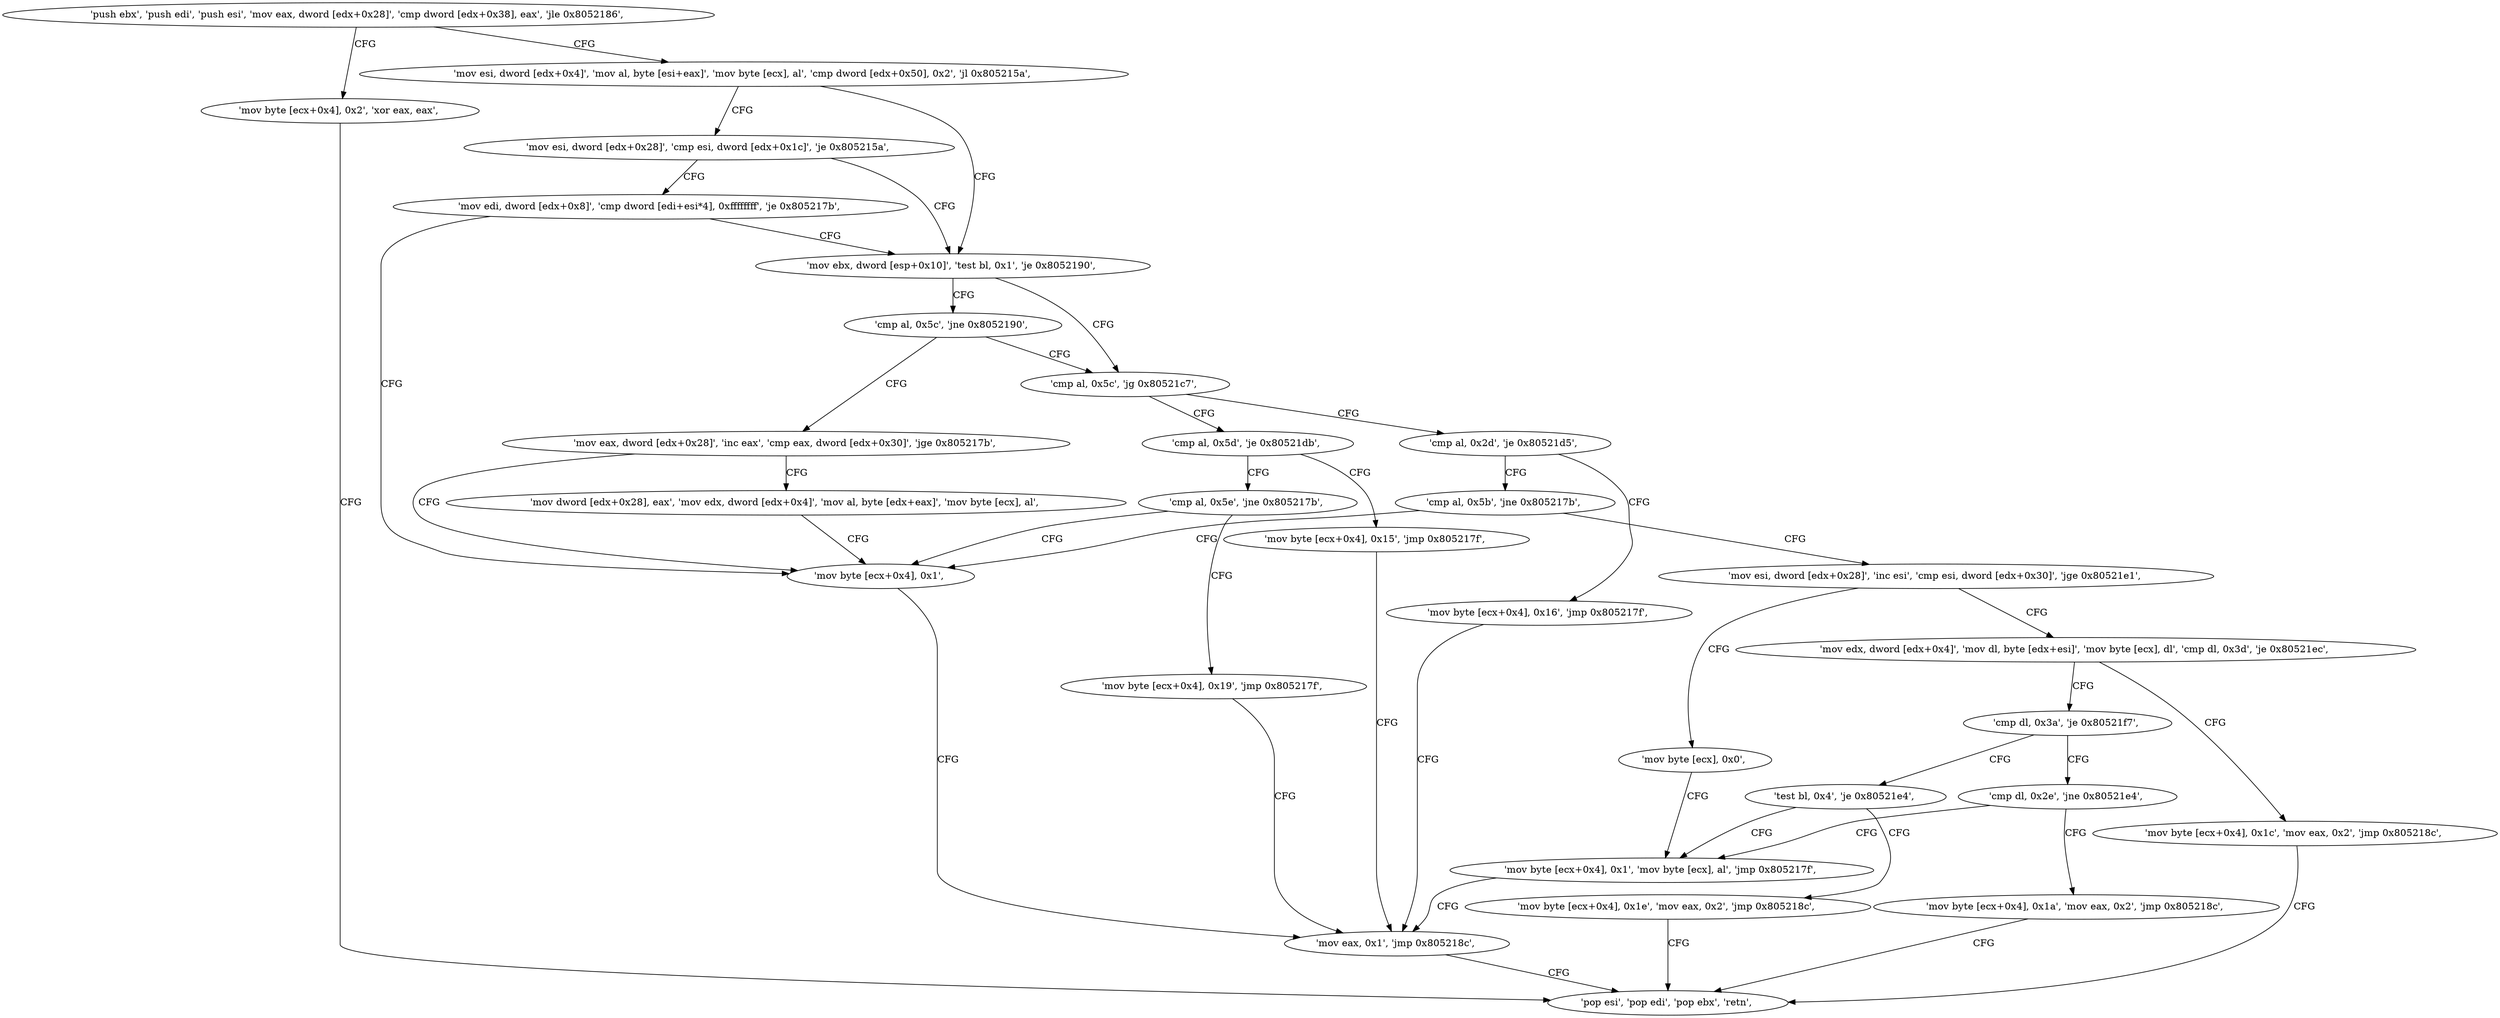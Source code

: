 digraph "func" {
"134553904" [label = "'push ebx', 'push edi', 'push esi', 'mov eax, dword [edx+0x28]', 'cmp dword [edx+0x38], eax', 'jle 0x8052186', " ]
"134553990" [label = "'mov byte [ecx+0x4], 0x2', 'xor eax, eax', " ]
"134553915" [label = "'mov esi, dword [edx+0x4]', 'mov al, byte [esi+eax]', 'mov byte [ecx], al', 'cmp dword [edx+0x50], 0x2', 'jl 0x805215a', " ]
"134553996" [label = "'pop esi', 'pop edi', 'pop ebx', 'retn', " ]
"134553946" [label = "'mov ebx, dword [esp+0x10]', 'test bl, 0x1', 'je 0x8052190', " ]
"134553929" [label = "'mov esi, dword [edx+0x28]', 'cmp esi, dword [edx+0x1c]', 'je 0x805215a', " ]
"134554000" [label = "'cmp al, 0x5c', 'jg 0x80521c7', " ]
"134553955" [label = "'cmp al, 0x5c', 'jne 0x8052190', " ]
"134553937" [label = "'mov edi, dword [edx+0x8]', 'cmp dword [edi+esi*4], 0xffffffff', 'je 0x805217b', " ]
"134554055" [label = "'cmp al, 0x5d', 'je 0x80521db', " ]
"134554004" [label = "'cmp al, 0x2d', 'je 0x80521d5', " ]
"134553959" [label = "'mov eax, dword [edx+0x28]', 'inc eax', 'cmp eax, dword [edx+0x30]', 'jge 0x805217b', " ]
"134553979" [label = "'mov byte [ecx+0x4], 0x1', " ]
"134554075" [label = "'mov byte [ecx+0x4], 0x15', 'jmp 0x805217f', " ]
"134554059" [label = "'cmp al, 0x5e', 'jne 0x805217b', " ]
"134554069" [label = "'mov byte [ecx+0x4], 0x16', 'jmp 0x805217f', " ]
"134554008" [label = "'cmp al, 0x5b', 'jne 0x805217b', " ]
"134553968" [label = "'mov dword [edx+0x28], eax', 'mov edx, dword [edx+0x4]', 'mov al, byte [edx+eax]', 'mov byte [ecx], al', " ]
"134553983" [label = "'mov eax, 0x1', 'jmp 0x805218c', " ]
"134554063" [label = "'mov byte [ecx+0x4], 0x19', 'jmp 0x805217f', " ]
"134554012" [label = "'mov esi, dword [edx+0x28]', 'inc esi', 'cmp esi, dword [edx+0x30]', 'jge 0x80521e1', " ]
"134554081" [label = "'mov byte [ecx], 0x0', " ]
"134554021" [label = "'mov edx, dword [edx+0x4]', 'mov dl, byte [edx+esi]', 'mov byte [ecx], dl', 'cmp dl, 0x3d', 'je 0x80521ec', " ]
"134554084" [label = "'mov byte [ecx+0x4], 0x1', 'mov byte [ecx], al', 'jmp 0x805217f', " ]
"134554092" [label = "'mov byte [ecx+0x4], 0x1c', 'mov eax, 0x2', 'jmp 0x805218c', " ]
"134554034" [label = "'cmp dl, 0x3a', 'je 0x80521f7', " ]
"134554103" [label = "'test bl, 0x4', 'je 0x80521e4', " ]
"134554039" [label = "'cmp dl, 0x2e', 'jne 0x80521e4', " ]
"134554108" [label = "'mov byte [ecx+0x4], 0x1e', 'mov eax, 0x2', 'jmp 0x805218c', " ]
"134554044" [label = "'mov byte [ecx+0x4], 0x1a', 'mov eax, 0x2', 'jmp 0x805218c', " ]
"134553904" -> "134553990" [ label = "CFG" ]
"134553904" -> "134553915" [ label = "CFG" ]
"134553990" -> "134553996" [ label = "CFG" ]
"134553915" -> "134553946" [ label = "CFG" ]
"134553915" -> "134553929" [ label = "CFG" ]
"134553946" -> "134554000" [ label = "CFG" ]
"134553946" -> "134553955" [ label = "CFG" ]
"134553929" -> "134553946" [ label = "CFG" ]
"134553929" -> "134553937" [ label = "CFG" ]
"134554000" -> "134554055" [ label = "CFG" ]
"134554000" -> "134554004" [ label = "CFG" ]
"134553955" -> "134554000" [ label = "CFG" ]
"134553955" -> "134553959" [ label = "CFG" ]
"134553937" -> "134553979" [ label = "CFG" ]
"134553937" -> "134553946" [ label = "CFG" ]
"134554055" -> "134554075" [ label = "CFG" ]
"134554055" -> "134554059" [ label = "CFG" ]
"134554004" -> "134554069" [ label = "CFG" ]
"134554004" -> "134554008" [ label = "CFG" ]
"134553959" -> "134553979" [ label = "CFG" ]
"134553959" -> "134553968" [ label = "CFG" ]
"134553979" -> "134553983" [ label = "CFG" ]
"134554075" -> "134553983" [ label = "CFG" ]
"134554059" -> "134553979" [ label = "CFG" ]
"134554059" -> "134554063" [ label = "CFG" ]
"134554069" -> "134553983" [ label = "CFG" ]
"134554008" -> "134553979" [ label = "CFG" ]
"134554008" -> "134554012" [ label = "CFG" ]
"134553968" -> "134553979" [ label = "CFG" ]
"134553983" -> "134553996" [ label = "CFG" ]
"134554063" -> "134553983" [ label = "CFG" ]
"134554012" -> "134554081" [ label = "CFG" ]
"134554012" -> "134554021" [ label = "CFG" ]
"134554081" -> "134554084" [ label = "CFG" ]
"134554021" -> "134554092" [ label = "CFG" ]
"134554021" -> "134554034" [ label = "CFG" ]
"134554084" -> "134553983" [ label = "CFG" ]
"134554092" -> "134553996" [ label = "CFG" ]
"134554034" -> "134554103" [ label = "CFG" ]
"134554034" -> "134554039" [ label = "CFG" ]
"134554103" -> "134554084" [ label = "CFG" ]
"134554103" -> "134554108" [ label = "CFG" ]
"134554039" -> "134554084" [ label = "CFG" ]
"134554039" -> "134554044" [ label = "CFG" ]
"134554108" -> "134553996" [ label = "CFG" ]
"134554044" -> "134553996" [ label = "CFG" ]
}
